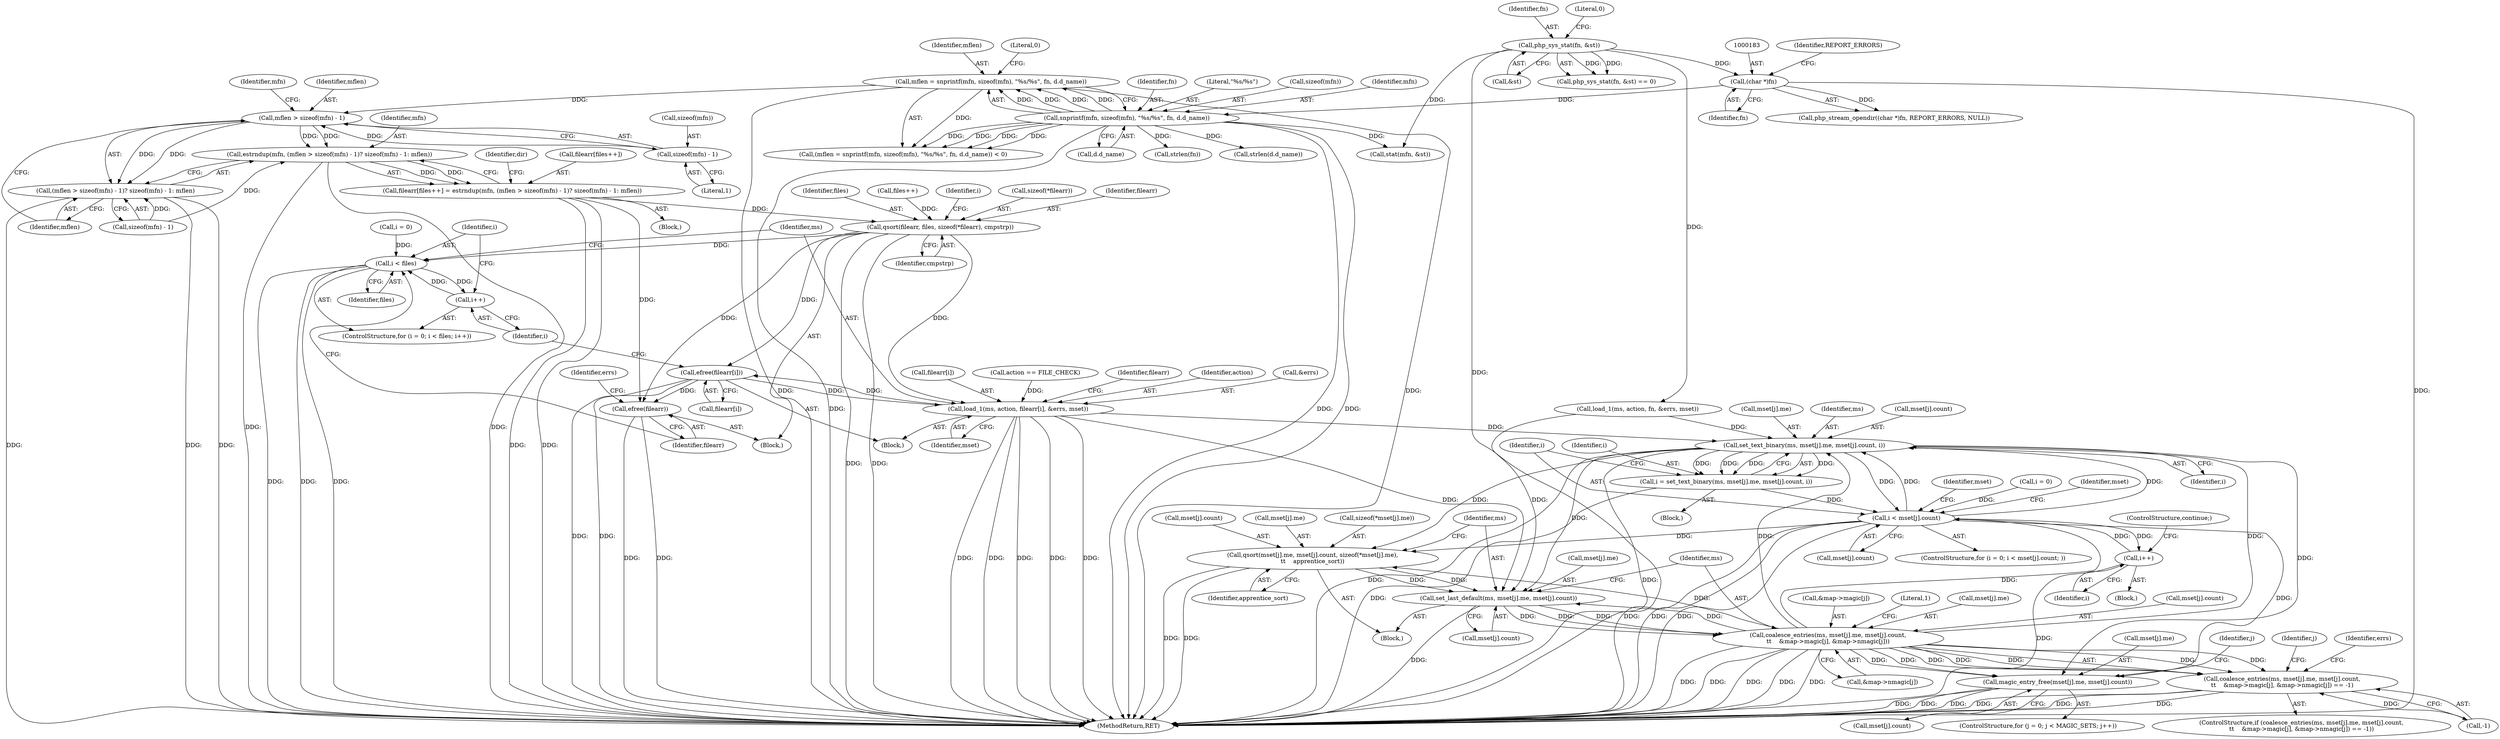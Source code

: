 digraph "0_php_a72cd07f2983dc43a6bb35209dc4687852e53c09@API" {
"1000285" [label="(Call,mflen > sizeof(mfn) - 1)"];
"1000202" [label="(Call,mflen = snprintf(mfn, sizeof(mfn), \"%s/%s\", fn, d.d_name))"];
"1000204" [label="(Call,snprintf(mfn, sizeof(mfn), \"%s/%s\", fn, d.d_name))"];
"1000182" [label="(Call,(char *)fn)"];
"1000167" [label="(Call,php_sys_stat(fn, &st))"];
"1000287" [label="(Call,sizeof(mfn) - 1)"];
"1000282" [label="(Call,estrndup(mfn, (mflen > sizeof(mfn) - 1)? sizeof(mfn) - 1: mflen))"];
"1000277" [label="(Call,filearr[files++] = estrndup(mfn, (mflen > sizeof(mfn) - 1)? sizeof(mfn) - 1: mflen))"];
"1000298" [label="(Call,qsort(filearr, files, sizeof(*filearr), cmpstrp))"];
"1000309" [label="(Call,i < files)"];
"1000312" [label="(Call,i++)"];
"1000315" [label="(Call,load_1(ms, action, filearr[i], &errs, mset))"];
"1000324" [label="(Call,efree(filearr[i]))"];
"1000328" [label="(Call,efree(filearr))"];
"1000383" [label="(Call,set_text_binary(ms, mset[j].me, mset[j].count, i))"];
"1000355" [label="(Call,i < mset[j].count)"];
"1000378" [label="(Call,i++)"];
"1000396" [label="(Call,qsort(mset[j].me, mset[j].count, sizeof(*mset[j].me),\n\t\t    apprentice_sort))"];
"1000415" [label="(Call,set_last_default(ms, mset[j].me, mset[j].count))"];
"1000429" [label="(Call,coalesce_entries(ms, mset[j].me, mset[j].count,\n\t\t    &map->magic[j], &map->nmagic[j]))"];
"1000428" [label="(Call,coalesce_entries(ms, mset[j].me, mset[j].count,\n\t\t    &map->magic[j], &map->nmagic[j]) == -1)"];
"1000469" [label="(Call,magic_entry_free(mset[j].me, mset[j].count))"];
"1000381" [label="(Call,i = set_text_binary(ms, mset[j].me, mset[j].count, i))"];
"1000284" [label="(Call,(mflen > sizeof(mfn) - 1)? sizeof(mfn) - 1: mflen)"];
"1000350" [label="(Block,)"];
"1000416" [label="(Identifier,ms)"];
"1000295" [label="(Identifier,mflen)"];
"1000305" [label="(ControlStructure,for (i = 0; i < files; i++))"];
"1000441" [label="(Call,&map->magic[j])"];
"1000454" [label="(Literal,1)"];
"1000169" [label="(Call,&st)"];
"1000407" [label="(Call,sizeof(*mset[j].me))"];
"1000362" [label="(Block,)"];
"1000210" [label="(Call,d.d_name)"];
"1000213" [label="(Literal,0)"];
"1000431" [label="(Call,mset[j].me)"];
"1000312" [label="(Call,i++)"];
"1000427" [label="(ControlStructure,if (coalesce_entries(ms, mset[j].me, mset[j].count,\n\t\t    &map->magic[j], &map->nmagic[j]) == -1))"];
"1000203" [label="(Identifier,mflen)"];
"1000382" [label="(Identifier,i)"];
"1000414" [label="(Identifier,apprentice_sort)"];
"1000415" [label="(Call,set_last_default(ms, mset[j].me, mset[j].count))"];
"1000370" [label="(Identifier,mset)"];
"1000511" [label="(MethodReturn,RET)"];
"1000209" [label="(Identifier,fn)"];
"1000277" [label="(Call,filearr[files++] = estrndup(mfn, (mflen > sizeof(mfn) - 1)? sizeof(mfn) - 1: mflen))"];
"1000357" [label="(Call,mset[j].count)"];
"1000234" [label="(Call,stat(mfn, &st))"];
"1000196" [label="(Identifier,dir)"];
"1000453" [label="(Call,-1)"];
"1000288" [label="(Call,sizeof(mfn))"];
"1000402" [label="(Call,mset[j].count)"];
"1000351" [label="(ControlStructure,for (i = 0; i < mset[j].count; ))"];
"1000325" [label="(Call,filearr[i])"];
"1000326" [label="(Identifier,filearr)"];
"1000331" [label="(Call,load_1(ms, action, fn, &errs, mset))"];
"1000155" [label="(Call,action == FILE_CHECK)"];
"1000208" [label="(Literal,\"%s/%s\")"];
"1000181" [label="(Call,php_stream_opendir((char *)fn, REPORT_ERRORS, NULL))"];
"1000379" [label="(Identifier,i)"];
"1000298" [label="(Call,qsort(filearr, files, sizeof(*filearr), cmpstrp))"];
"1000206" [label="(Call,sizeof(mfn))"];
"1000309" [label="(Call,i < files)"];
"1000300" [label="(Identifier,files)"];
"1000430" [label="(Identifier,ms)"];
"1000280" [label="(Call,files++)"];
"1000323" [label="(Identifier,mset)"];
"1000352" [label="(Call,i = 0)"];
"1000390" [label="(Call,mset[j].count)"];
"1000317" [label="(Identifier,action)"];
"1000385" [label="(Call,mset[j].me)"];
"1000284" [label="(Call,(mflen > sizeof(mfn) - 1)? sizeof(mfn) - 1: mflen)"];
"1000304" [label="(Identifier,cmpstrp)"];
"1000399" [label="(Identifier,mset)"];
"1000167" [label="(Call,php_sys_stat(fn, &st))"];
"1000283" [label="(Identifier,mfn)"];
"1000324" [label="(Call,efree(filearr[i]))"];
"1000168" [label="(Identifier,fn)"];
"1000381" [label="(Call,i = set_text_binary(ms, mset[j].me, mset[j].count, i))"];
"1000314" [label="(Block,)"];
"1000460" [label="(ControlStructure,for (j = 0; j < MAGIC_SETS; j++))"];
"1000475" [label="(Call,mset[j].count)"];
"1000307" [label="(Identifier,i)"];
"1000384" [label="(Identifier,ms)"];
"1000166" [label="(Call,php_sys_stat(fn, &st) == 0)"];
"1000469" [label="(Call,magic_entry_free(mset[j].me, mset[j].count))"];
"1000282" [label="(Call,estrndup(mfn, (mflen > sizeof(mfn) - 1)? sizeof(mfn) - 1: mflen))"];
"1000285" [label="(Call,mflen > sizeof(mfn) - 1)"];
"1000380" [label="(ControlStructure,continue;)"];
"1000377" [label="(Block,)"];
"1000378" [label="(Call,i++)"];
"1000204" [label="(Call,snprintf(mfn, sizeof(mfn), \"%s/%s\", fn, d.d_name))"];
"1000468" [label="(Identifier,j)"];
"1000313" [label="(Identifier,i)"];
"1000287" [label="(Call,sizeof(mfn) - 1)"];
"1000185" [label="(Identifier,REPORT_ERRORS)"];
"1000436" [label="(Call,mset[j].count)"];
"1000349" [label="(Identifier,j)"];
"1000182" [label="(Call,(char *)fn)"];
"1000328" [label="(Call,efree(filearr))"];
"1000301" [label="(Call,sizeof(*filearr))"];
"1000339" [label="(Identifier,errs)"];
"1000199" [label="(Block,)"];
"1000293" [label="(Identifier,mfn)"];
"1000202" [label="(Call,mflen = snprintf(mfn, sizeof(mfn), \"%s/%s\", fn, d.d_name))"];
"1000457" [label="(Identifier,errs)"];
"1000201" [label="(Call,(mflen = snprintf(mfn, sizeof(mfn), \"%s/%s\", fn, d.d_name)) < 0)"];
"1000356" [label="(Identifier,i)"];
"1000395" [label="(Identifier,i)"];
"1000383" [label="(Call,set_text_binary(ms, mset[j].me, mset[j].count, i))"];
"1000321" [label="(Call,&errs)"];
"1000205" [label="(Identifier,mfn)"];
"1000184" [label="(Identifier,fn)"];
"1000176" [label="(Block,)"];
"1000218" [label="(Call,strlen(fn))"];
"1000318" [label="(Call,filearr[i])"];
"1000315" [label="(Call,load_1(ms, action, filearr[i], &errs, mset))"];
"1000278" [label="(Call,filearr[files++])"];
"1000428" [label="(Call,coalesce_entries(ms, mset[j].me, mset[j].count,\n\t\t    &map->magic[j], &map->nmagic[j]) == -1)"];
"1000221" [label="(Call,strlen(d.d_name))"];
"1000417" [label="(Call,mset[j].me)"];
"1000355" [label="(Call,i < mset[j].count)"];
"1000311" [label="(Identifier,files)"];
"1000447" [label="(Call,&map->nmagic[j])"];
"1000171" [label="(Literal,0)"];
"1000310" [label="(Identifier,i)"];
"1000397" [label="(Call,mset[j].me)"];
"1000299" [label="(Identifier,filearr)"];
"1000470" [label="(Call,mset[j].me)"];
"1000429" [label="(Call,coalesce_entries(ms, mset[j].me, mset[j].count,\n\t\t    &map->magic[j], &map->nmagic[j]))"];
"1000396" [label="(Call,qsort(mset[j].me, mset[j].count, sizeof(*mset[j].me),\n\t\t    apprentice_sort))"];
"1000291" [label="(Call,sizeof(mfn) - 1)"];
"1000286" [label="(Identifier,mflen)"];
"1000290" [label="(Literal,1)"];
"1000306" [label="(Call,i = 0)"];
"1000329" [label="(Identifier,filearr)"];
"1000422" [label="(Call,mset[j].count)"];
"1000316" [label="(Identifier,ms)"];
"1000285" -> "1000284"  [label="AST: "];
"1000285" -> "1000287"  [label="CFG: "];
"1000286" -> "1000285"  [label="AST: "];
"1000287" -> "1000285"  [label="AST: "];
"1000293" -> "1000285"  [label="CFG: "];
"1000295" -> "1000285"  [label="CFG: "];
"1000285" -> "1000282"  [label="DDG: "];
"1000285" -> "1000282"  [label="DDG: "];
"1000202" -> "1000285"  [label="DDG: "];
"1000287" -> "1000285"  [label="DDG: "];
"1000285" -> "1000284"  [label="DDG: "];
"1000285" -> "1000284"  [label="DDG: "];
"1000202" -> "1000201"  [label="AST: "];
"1000202" -> "1000204"  [label="CFG: "];
"1000203" -> "1000202"  [label="AST: "];
"1000204" -> "1000202"  [label="AST: "];
"1000213" -> "1000202"  [label="CFG: "];
"1000202" -> "1000511"  [label="DDG: "];
"1000202" -> "1000511"  [label="DDG: "];
"1000202" -> "1000201"  [label="DDG: "];
"1000204" -> "1000202"  [label="DDG: "];
"1000204" -> "1000202"  [label="DDG: "];
"1000204" -> "1000202"  [label="DDG: "];
"1000204" -> "1000202"  [label="DDG: "];
"1000204" -> "1000210"  [label="CFG: "];
"1000205" -> "1000204"  [label="AST: "];
"1000206" -> "1000204"  [label="AST: "];
"1000208" -> "1000204"  [label="AST: "];
"1000209" -> "1000204"  [label="AST: "];
"1000210" -> "1000204"  [label="AST: "];
"1000204" -> "1000511"  [label="DDG: "];
"1000204" -> "1000511"  [label="DDG: "];
"1000204" -> "1000511"  [label="DDG: "];
"1000204" -> "1000201"  [label="DDG: "];
"1000204" -> "1000201"  [label="DDG: "];
"1000204" -> "1000201"  [label="DDG: "];
"1000204" -> "1000201"  [label="DDG: "];
"1000182" -> "1000204"  [label="DDG: "];
"1000204" -> "1000218"  [label="DDG: "];
"1000204" -> "1000221"  [label="DDG: "];
"1000204" -> "1000234"  [label="DDG: "];
"1000182" -> "1000181"  [label="AST: "];
"1000182" -> "1000184"  [label="CFG: "];
"1000183" -> "1000182"  [label="AST: "];
"1000184" -> "1000182"  [label="AST: "];
"1000185" -> "1000182"  [label="CFG: "];
"1000182" -> "1000511"  [label="DDG: "];
"1000182" -> "1000181"  [label="DDG: "];
"1000167" -> "1000182"  [label="DDG: "];
"1000167" -> "1000166"  [label="AST: "];
"1000167" -> "1000169"  [label="CFG: "];
"1000168" -> "1000167"  [label="AST: "];
"1000169" -> "1000167"  [label="AST: "];
"1000171" -> "1000167"  [label="CFG: "];
"1000167" -> "1000511"  [label="DDG: "];
"1000167" -> "1000166"  [label="DDG: "];
"1000167" -> "1000166"  [label="DDG: "];
"1000167" -> "1000234"  [label="DDG: "];
"1000167" -> "1000331"  [label="DDG: "];
"1000287" -> "1000290"  [label="CFG: "];
"1000288" -> "1000287"  [label="AST: "];
"1000290" -> "1000287"  [label="AST: "];
"1000282" -> "1000277"  [label="AST: "];
"1000282" -> "1000284"  [label="CFG: "];
"1000283" -> "1000282"  [label="AST: "];
"1000284" -> "1000282"  [label="AST: "];
"1000277" -> "1000282"  [label="CFG: "];
"1000282" -> "1000511"  [label="DDG: "];
"1000282" -> "1000511"  [label="DDG: "];
"1000282" -> "1000277"  [label="DDG: "];
"1000282" -> "1000277"  [label="DDG: "];
"1000291" -> "1000282"  [label="DDG: "];
"1000277" -> "1000199"  [label="AST: "];
"1000278" -> "1000277"  [label="AST: "];
"1000196" -> "1000277"  [label="CFG: "];
"1000277" -> "1000511"  [label="DDG: "];
"1000277" -> "1000511"  [label="DDG: "];
"1000277" -> "1000298"  [label="DDG: "];
"1000277" -> "1000328"  [label="DDG: "];
"1000298" -> "1000176"  [label="AST: "];
"1000298" -> "1000304"  [label="CFG: "];
"1000299" -> "1000298"  [label="AST: "];
"1000300" -> "1000298"  [label="AST: "];
"1000301" -> "1000298"  [label="AST: "];
"1000304" -> "1000298"  [label="AST: "];
"1000307" -> "1000298"  [label="CFG: "];
"1000298" -> "1000511"  [label="DDG: "];
"1000298" -> "1000511"  [label="DDG: "];
"1000280" -> "1000298"  [label="DDG: "];
"1000298" -> "1000309"  [label="DDG: "];
"1000298" -> "1000315"  [label="DDG: "];
"1000298" -> "1000324"  [label="DDG: "];
"1000298" -> "1000328"  [label="DDG: "];
"1000309" -> "1000305"  [label="AST: "];
"1000309" -> "1000311"  [label="CFG: "];
"1000310" -> "1000309"  [label="AST: "];
"1000311" -> "1000309"  [label="AST: "];
"1000316" -> "1000309"  [label="CFG: "];
"1000329" -> "1000309"  [label="CFG: "];
"1000309" -> "1000511"  [label="DDG: "];
"1000309" -> "1000511"  [label="DDG: "];
"1000309" -> "1000511"  [label="DDG: "];
"1000312" -> "1000309"  [label="DDG: "];
"1000306" -> "1000309"  [label="DDG: "];
"1000309" -> "1000312"  [label="DDG: "];
"1000312" -> "1000305"  [label="AST: "];
"1000312" -> "1000313"  [label="CFG: "];
"1000313" -> "1000312"  [label="AST: "];
"1000310" -> "1000312"  [label="CFG: "];
"1000315" -> "1000314"  [label="AST: "];
"1000315" -> "1000323"  [label="CFG: "];
"1000316" -> "1000315"  [label="AST: "];
"1000317" -> "1000315"  [label="AST: "];
"1000318" -> "1000315"  [label="AST: "];
"1000321" -> "1000315"  [label="AST: "];
"1000323" -> "1000315"  [label="AST: "];
"1000326" -> "1000315"  [label="CFG: "];
"1000315" -> "1000511"  [label="DDG: "];
"1000315" -> "1000511"  [label="DDG: "];
"1000315" -> "1000511"  [label="DDG: "];
"1000315" -> "1000511"  [label="DDG: "];
"1000315" -> "1000511"  [label="DDG: "];
"1000155" -> "1000315"  [label="DDG: "];
"1000324" -> "1000315"  [label="DDG: "];
"1000315" -> "1000324"  [label="DDG: "];
"1000315" -> "1000383"  [label="DDG: "];
"1000315" -> "1000415"  [label="DDG: "];
"1000324" -> "1000314"  [label="AST: "];
"1000324" -> "1000325"  [label="CFG: "];
"1000325" -> "1000324"  [label="AST: "];
"1000313" -> "1000324"  [label="CFG: "];
"1000324" -> "1000511"  [label="DDG: "];
"1000324" -> "1000511"  [label="DDG: "];
"1000324" -> "1000328"  [label="DDG: "];
"1000328" -> "1000176"  [label="AST: "];
"1000328" -> "1000329"  [label="CFG: "];
"1000329" -> "1000328"  [label="AST: "];
"1000339" -> "1000328"  [label="CFG: "];
"1000328" -> "1000511"  [label="DDG: "];
"1000328" -> "1000511"  [label="DDG: "];
"1000383" -> "1000381"  [label="AST: "];
"1000383" -> "1000395"  [label="CFG: "];
"1000384" -> "1000383"  [label="AST: "];
"1000385" -> "1000383"  [label="AST: "];
"1000390" -> "1000383"  [label="AST: "];
"1000395" -> "1000383"  [label="AST: "];
"1000381" -> "1000383"  [label="CFG: "];
"1000383" -> "1000511"  [label="DDG: "];
"1000383" -> "1000511"  [label="DDG: "];
"1000383" -> "1000355"  [label="DDG: "];
"1000383" -> "1000381"  [label="DDG: "];
"1000383" -> "1000381"  [label="DDG: "];
"1000383" -> "1000381"  [label="DDG: "];
"1000383" -> "1000381"  [label="DDG: "];
"1000331" -> "1000383"  [label="DDG: "];
"1000429" -> "1000383"  [label="DDG: "];
"1000429" -> "1000383"  [label="DDG: "];
"1000355" -> "1000383"  [label="DDG: "];
"1000355" -> "1000383"  [label="DDG: "];
"1000383" -> "1000396"  [label="DDG: "];
"1000383" -> "1000415"  [label="DDG: "];
"1000383" -> "1000469"  [label="DDG: "];
"1000355" -> "1000351"  [label="AST: "];
"1000355" -> "1000357"  [label="CFG: "];
"1000356" -> "1000355"  [label="AST: "];
"1000357" -> "1000355"  [label="AST: "];
"1000370" -> "1000355"  [label="CFG: "];
"1000399" -> "1000355"  [label="CFG: "];
"1000355" -> "1000511"  [label="DDG: "];
"1000355" -> "1000511"  [label="DDG: "];
"1000355" -> "1000511"  [label="DDG: "];
"1000352" -> "1000355"  [label="DDG: "];
"1000378" -> "1000355"  [label="DDG: "];
"1000381" -> "1000355"  [label="DDG: "];
"1000429" -> "1000355"  [label="DDG: "];
"1000355" -> "1000378"  [label="DDG: "];
"1000355" -> "1000396"  [label="DDG: "];
"1000355" -> "1000469"  [label="DDG: "];
"1000378" -> "1000377"  [label="AST: "];
"1000378" -> "1000379"  [label="CFG: "];
"1000379" -> "1000378"  [label="AST: "];
"1000380" -> "1000378"  [label="CFG: "];
"1000378" -> "1000511"  [label="DDG: "];
"1000396" -> "1000350"  [label="AST: "];
"1000396" -> "1000414"  [label="CFG: "];
"1000397" -> "1000396"  [label="AST: "];
"1000402" -> "1000396"  [label="AST: "];
"1000407" -> "1000396"  [label="AST: "];
"1000414" -> "1000396"  [label="AST: "];
"1000416" -> "1000396"  [label="CFG: "];
"1000396" -> "1000511"  [label="DDG: "];
"1000396" -> "1000511"  [label="DDG: "];
"1000429" -> "1000396"  [label="DDG: "];
"1000396" -> "1000415"  [label="DDG: "];
"1000396" -> "1000415"  [label="DDG: "];
"1000415" -> "1000350"  [label="AST: "];
"1000415" -> "1000422"  [label="CFG: "];
"1000416" -> "1000415"  [label="AST: "];
"1000417" -> "1000415"  [label="AST: "];
"1000422" -> "1000415"  [label="AST: "];
"1000430" -> "1000415"  [label="CFG: "];
"1000415" -> "1000511"  [label="DDG: "];
"1000331" -> "1000415"  [label="DDG: "];
"1000429" -> "1000415"  [label="DDG: "];
"1000415" -> "1000429"  [label="DDG: "];
"1000415" -> "1000429"  [label="DDG: "];
"1000415" -> "1000429"  [label="DDG: "];
"1000429" -> "1000428"  [label="AST: "];
"1000429" -> "1000447"  [label="CFG: "];
"1000430" -> "1000429"  [label="AST: "];
"1000431" -> "1000429"  [label="AST: "];
"1000436" -> "1000429"  [label="AST: "];
"1000441" -> "1000429"  [label="AST: "];
"1000447" -> "1000429"  [label="AST: "];
"1000454" -> "1000429"  [label="CFG: "];
"1000429" -> "1000511"  [label="DDG: "];
"1000429" -> "1000511"  [label="DDG: "];
"1000429" -> "1000511"  [label="DDG: "];
"1000429" -> "1000511"  [label="DDG: "];
"1000429" -> "1000511"  [label="DDG: "];
"1000429" -> "1000428"  [label="DDG: "];
"1000429" -> "1000428"  [label="DDG: "];
"1000429" -> "1000428"  [label="DDG: "];
"1000429" -> "1000428"  [label="DDG: "];
"1000429" -> "1000428"  [label="DDG: "];
"1000429" -> "1000469"  [label="DDG: "];
"1000429" -> "1000469"  [label="DDG: "];
"1000428" -> "1000427"  [label="AST: "];
"1000428" -> "1000453"  [label="CFG: "];
"1000453" -> "1000428"  [label="AST: "];
"1000457" -> "1000428"  [label="CFG: "];
"1000349" -> "1000428"  [label="CFG: "];
"1000428" -> "1000511"  [label="DDG: "];
"1000428" -> "1000511"  [label="DDG: "];
"1000428" -> "1000511"  [label="DDG: "];
"1000453" -> "1000428"  [label="DDG: "];
"1000469" -> "1000460"  [label="AST: "];
"1000469" -> "1000475"  [label="CFG: "];
"1000470" -> "1000469"  [label="AST: "];
"1000475" -> "1000469"  [label="AST: "];
"1000468" -> "1000469"  [label="CFG: "];
"1000469" -> "1000511"  [label="DDG: "];
"1000469" -> "1000511"  [label="DDG: "];
"1000469" -> "1000511"  [label="DDG: "];
"1000381" -> "1000362"  [label="AST: "];
"1000382" -> "1000381"  [label="AST: "];
"1000356" -> "1000381"  [label="CFG: "];
"1000381" -> "1000511"  [label="DDG: "];
"1000284" -> "1000291"  [label="CFG: "];
"1000284" -> "1000295"  [label="CFG: "];
"1000291" -> "1000284"  [label="AST: "];
"1000295" -> "1000284"  [label="AST: "];
"1000284" -> "1000511"  [label="DDG: "];
"1000284" -> "1000511"  [label="DDG: "];
"1000284" -> "1000511"  [label="DDG: "];
"1000291" -> "1000284"  [label="DDG: "];
}
